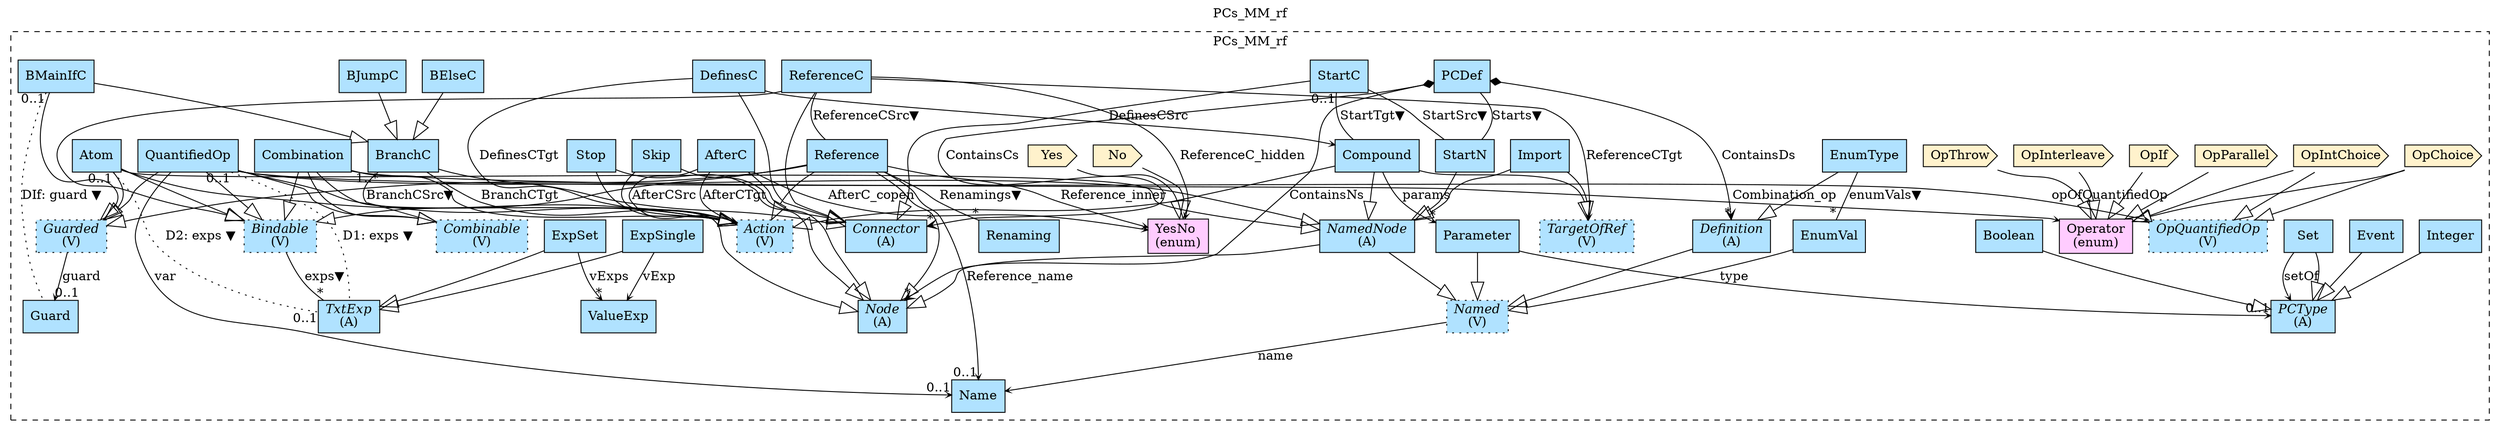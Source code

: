digraph {graph[label=PCs_MM_rf,labelloc=tl,labelfontsize=12];
subgraph cluster_PCs_MM_rf{style=dashed;label=PCs_MM_rf;
"EnumType"[shape=record,fillcolor=lightskyblue1,style = filled,label="EnumType"];
"EnumVal"[shape=record,fillcolor=lightskyblue1,style = filled,label="EnumVal"];
"PCType"[shape=record,fillcolor=lightskyblue1,style = filled,label=<{<I>PCType</I><br/>(A)}>];
"YesNo"[shape=record,fillcolor="#FFCCFF",style = filled,label="YesNo\l(enum)"];
"VYes"[shape=cds,fillcolor="#FFF2CC",style = filled,label="Yes"];
"VNo"[shape=cds,fillcolor="#FFF2CC",style = filled,label="No"];
"Boolean"[shape=record,fillcolor=lightskyblue1,style = filled,label="Boolean"];
"Integer"[shape=record,fillcolor=lightskyblue1,style = filled,label="Integer"];
"Event"[shape=record,fillcolor=lightskyblue1,style = filled,label="Event"];
"Set"[shape=record,fillcolor=lightskyblue1,style = filled,label="Set"];
"Operator"[shape=record,fillcolor="#FFCCFF",style = filled,label="Operator\l(enum)"];
"VOpChoice"[shape=cds,fillcolor="#FFF2CC",style = filled,label="OpChoice"];
"VOpIntChoice"[shape=cds,fillcolor="#FFF2CC",style = filled,label="OpIntChoice"];
"VOpParallel"[shape=cds,fillcolor="#FFF2CC",style = filled,label="OpParallel"];
"VOpIf"[shape=cds,fillcolor="#FFF2CC",style = filled,label="OpIf"];
"VOpInterleave"[shape=cds,fillcolor="#FFF2CC",style = filled,label="OpInterleave"];
"VOpThrow"[shape=cds,fillcolor="#FFF2CC",style = filled,label="OpThrow"];
"OpQuantifiedOp"[shape=record,fillcolor=lightskyblue1,style ="filled,dotted",label=<{<I>OpQuantifiedOp</I><br/>(V)}>];
"Reference"[shape=record,fillcolor=lightskyblue1,style = filled,label="Reference"];
"Renaming"[shape=record,fillcolor=lightskyblue1,style = filled,label="Renaming"];
"AfterC"[shape=record,fillcolor=lightskyblue1,style = filled,label="AfterC"];
"DefinesC"[shape=record,fillcolor=lightskyblue1,style = filled,label="DefinesC"];
"BMainIfC"[shape=record,fillcolor=lightskyblue1,style = filled,label="BMainIfC"];
"BElseC"[shape=record,fillcolor=lightskyblue1,style = filled,label="BElseC"];
"BJumpC"[shape=record,fillcolor=lightskyblue1,style = filled,label="BJumpC"];
"BranchC"[shape=record,fillcolor=lightskyblue1,style = filled,label="BranchC"];
"ReferenceC"[shape=record,fillcolor=lightskyblue1,style = filled,label="ReferenceC"];
"StartC"[shape=record,fillcolor=lightskyblue1,style = filled,label="StartC"];
"Combination"[shape=record,fillcolor=lightskyblue1,style = filled,label="Combination"];
"Skip"[shape=record,fillcolor=lightskyblue1,style = filled,label="Skip"];
"Stop"[shape=record,fillcolor=lightskyblue1,style = filled,label="Stop"];
"Combinable"[shape=record,fillcolor=lightskyblue1,style ="filled,dotted",label=<{<I>Combinable</I><br/>(V)}>];
"ValueExp"[shape=record,fillcolor=lightskyblue1,style = filled,label="ValueExp"];
"ExpSingle"[shape=record,fillcolor=lightskyblue1,style = filled,label="ExpSingle"];
"ExpSet"[shape=record,fillcolor=lightskyblue1,style = filled,label="ExpSet"];
"TxtExp"[shape=record,fillcolor=lightskyblue1,style = filled,label=<{<I>TxtExp</I><br/>(A)}>];
"QuantifiedOp"[shape=record,fillcolor=lightskyblue1,style = filled,label="QuantifiedOp"];
"Parameter"[shape=record,fillcolor=lightskyblue1,style = filled,label="Parameter"];
"Bindable"[shape=record,fillcolor=lightskyblue1,style ="filled,dotted",label=<{<I>Bindable</I><br/>(V)}>];
"Guarded"[shape=record,fillcolor=lightskyblue1,style ="filled,dotted",label=<{<I>Guarded</I><br/>(V)}>];
"TargetOfRef"[shape=record,fillcolor=lightskyblue1,style ="filled,dotted",label=<{<I>TargetOfRef</I><br/>(V)}>];
"Action"[shape=record,fillcolor=lightskyblue1,style ="filled,dotted",label=<{<I>Action</I><br/>(V)}>];
"Guard"[shape=record,fillcolor=lightskyblue1,style = filled,label="Guard"];
"Atom"[shape=record,fillcolor=lightskyblue1,style = filled,label="Atom"];
"Compound"[shape=record,fillcolor=lightskyblue1,style = filled,label="Compound"];
"Import"[shape=record,fillcolor=lightskyblue1,style = filled,label="Import"];
"Definition"[shape=record,fillcolor=lightskyblue1,style = filled,label=<{<I>Definition</I><br/>(A)}>];
"StartN"[shape=record,fillcolor=lightskyblue1,style = filled,label="StartN"];
"Name"[shape=record,fillcolor=lightskyblue1,style = filled,label="Name"];
"Connector"[shape=record,fillcolor=lightskyblue1,style = filled,label=<{<I>Connector</I><br/>(A)}>];
"Named"[shape=record,fillcolor=lightskyblue1,style ="filled,dotted",label=<{<I>Named</I><br/>(V)}>];
"PCDef"[shape=record,fillcolor=lightskyblue1,style = filled,label="PCDef"];
"NamedNode"[shape=record,fillcolor=lightskyblue1,style = filled,label=<{<I>NamedNode</I><br/>(A)}>];
"Node"[shape=record,fillcolor=lightskyblue1,style = filled,label=<{<I>Node</I><br/>(A)}>];

"StartN"->"NamedNode"[arrowhead=onormal,arrowsize=2.0];
"NamedNode"->"Node"[arrowhead=onormal,arrowsize=2.0];
"NamedNode"->"Named"[arrowhead=onormal,arrowsize=2.0];
"Definition"->"Named"[arrowhead=onormal,arrowsize=2.0];
"Named"->"Name"[label="name",arrowhead=vee,headlabel="",arrowsize=.5];
"PCDef"->"Node"[label="ContainsNs",arrowhead=vee,arrowtail=diamond,dir=both,headlabel="*"];
"PCDef"->"Connector"[label="ContainsCs",arrowhead=vee,arrowtail=diamond,dir=both,headlabel="*"];
"PCDef"->"Definition"[label="ContainsDs",arrowhead=vee,arrowtail=diamond,dir=both,headlabel="*"];
"PCDef"->"StartN"[label="Starts▼",dir=none,taillabel="",headlabel=""];
"Import"->"NamedNode"[arrowhead=onormal,arrowsize=2.0];
"Compound"->"NamedNode"[arrowhead=onormal,arrowsize=2.0];
"Atom"->"NamedNode"[arrowhead=onormal,arrowsize=2.0];
"Import"->"TargetOfRef"[arrowhead=onormal,arrowsize=2.0];
"Compound"->"TargetOfRef"[arrowhead=onormal,arrowsize=2.0];
"Atom"->"Action"[arrowhead=onormal,arrowsize=2.0];
"Atom"->"Guarded"[arrowhead=onormal,arrowsize=2.0];
"Compound"->"Action"[arrowhead=onormal,arrowsize=2.0];
"Atom"->"Bindable"[arrowhead=onormal,arrowsize=2.0];
"Compound"->"Parameter"[label="params",arrowhead=vee,headlabel="*",arrowsize=.5];
"Guarded"->"Guard"[label="guard",arrowhead=vee,headlabel="0..1",arrowsize=.5];
"Parameter"->"Named"[arrowhead=onormal,arrowsize=2.0];
"QuantifiedOp"->"NamedNode"[arrowhead=onormal,arrowsize=2.0];
"QuantifiedOp"->"Action"[arrowhead=onormal,arrowsize=2.0];
"ExpSet"->"TxtExp"[arrowhead=onormal,arrowsize=2.0];
"ExpSingle"->"TxtExp"[arrowhead=onormal,arrowsize=2.0];
"QuantifiedOp"->"Bindable"[arrowhead=onormal,arrowsize=2.0];
"QuantifiedOp"->"Guarded"[arrowhead=onormal,arrowsize=2.0];
"QuantifiedOp"->"Combinable"[arrowhead=onormal,arrowsize=2.0];
"QuantifiedOp"->"Name"[label="var",arrowhead=vee,headlabel="0..1",arrowsize=.5];
"ExpSet"->"ValueExp"[label="vExps",arrowhead=vee,headlabel="*",arrowsize=.5];
"ExpSingle"->"ValueExp"[label="vExp",arrowhead=vee,headlabel="",arrowsize=.5];
"QuantifiedOp"->"OpQuantifiedOp"[label="opOfQuantifiedOp",arrowhead=vee,headlabel="",arrowsize=.5];
"Bindable"->"TxtExp"[label="exps▼",dir=none,taillabel="",headlabel="*"];
"QuantifiedOp"->"TxtExp"[label="D1: exps ▼",dir=none,taillabel="0..1",headlabel="",style=dotted];
"Atom"->"TxtExp"[label="D2: exps ▼",dir=none,taillabel="0..1",headlabel="0..1",style=dotted];
"Stop"->"Node"[arrowhead=onormal,arrowsize=2.0];
"Skip"->"Node"[arrowhead=onormal,arrowsize=2.0];
"Combination"->"Node"[arrowhead=onormal,arrowsize=2.0];
"Combination"->"Bindable"[arrowhead=onormal,arrowsize=2.0];
"Stop"->"Action"[arrowhead=onormal,arrowsize=2.0];
"Skip"->"Action"[arrowhead=onormal,arrowsize=2.0];
"Combination"->"Combinable"[arrowhead=onormal,arrowsize=2.0];
"Combination"->"Action"[arrowhead=onormal,arrowsize=2.0];
"Combination"->"Operator"[label="Combination_op",arrowhead=vee,headlabel="",arrowsize=.5];
"StartC"->"Connector"[arrowhead=onormal,arrowsize=2.0];
"StartC"->"StartN"[label="StartSrc▼",dir=none,taillabel="",headlabel=""];
"StartC"->"Compound"[label="StartTgt▼",dir=none,taillabel="0..1",headlabel=""];
"ReferenceC"->"Connector"[arrowhead=onormal,arrowsize=2.0];
"ReferenceC"->"Bindable"[arrowhead=onormal,arrowsize=2.0];
"ReferenceC"->"Reference"[label="ReferenceCSrc▼",dir=none,taillabel="",headlabel=""];
"ReferenceC"->"TargetOfRef"[label="ReferenceCTgt",arrowhead=vee,headlabel="",arrowsize=.5];
"ReferenceC"->"YesNo"[label="ReferenceC_hidden",arrowhead=vee,headlabel="",arrowsize=.5];
"BMainIfC"->"Guard"[label="DIf: guard ▼",dir=none,taillabel="0..1",headlabel="",style=dotted];
"BranchC"->"Action"[label="BranchCTgt",arrowhead=vee,headlabel="",arrowsize=.5];
"BranchC"->"Combinable"[label="BranchCSrc▼",dir=none,taillabel="1..*",headlabel=""];
"BranchC"->"Connector"[arrowhead=onormal,arrowsize=2.0];
"BJumpC"->"BranchC"[arrowhead=onormal,arrowsize=2.0];
"BElseC"->"BranchC"[arrowhead=onormal,arrowsize=2.0];
"BMainIfC"->"Guarded"[arrowhead=onormal,arrowsize=2.0];
"BMainIfC"->"BranchC"[arrowhead=onormal,arrowsize=2.0];
"AfterC"->"YesNo"[label="AfterC_copen",arrowhead=vee,headlabel="",arrowsize=.5];
"DefinesC"->"Compound"[label="DefinesCSrc",arrowhead=vee,headlabel="",arrowsize=.5];
"DefinesC"->"Action"[label="DefinesCTgt",arrowhead=vee,headlabel="",arrowsize=.5];
"AfterC"->"Action"[label="AfterCTgt",arrowhead=vee,headlabel="",arrowsize=.5];
"AfterC"->"Action"[label="AfterCSrc",arrowhead=vee,headlabel="",arrowsize=.5];
"DefinesC"->"Connector"[arrowhead=onormal,arrowsize=2.0];
"AfterC"->"Connector"[arrowhead=onormal,arrowsize=2.0];
"Reference"->"Renaming"[label="Renamings▼",dir=none,taillabel="",headlabel="*"];
"Reference"->"YesNo"[label="Reference_inner",arrowhead=vee,headlabel="",arrowsize=.5];
"Reference"->"Name"[label="Reference_name",arrowhead=vee,headlabel="0..1",arrowsize=.5];
"Reference"->"Guarded"[arrowhead=onormal,arrowsize=2.0];
"Reference"->"Action"[arrowhead=onormal,arrowsize=2.0];
"Reference"->"Bindable"[arrowhead=onormal,arrowsize=2.0];
"Reference"->"Node"[arrowhead=onormal,arrowsize=2.0];
"VOpIntChoice"->"OpQuantifiedOp"[arrowhead=onormal,arrowsize=2.0];
"VOpChoice"->"OpQuantifiedOp"[arrowhead=onormal,arrowsize=2.0];
"VOpThrow"->"Operator"[arrowhead=onormal,arrowsize=2.0];
"VOpInterleave"->"Operator"[arrowhead=onormal,arrowsize=2.0];
"VOpIf"->"Operator"[arrowhead=onormal,arrowsize=2.0];
"VOpParallel"->"Operator"[arrowhead=onormal,arrowsize=2.0];
"VOpIntChoice"->"Operator"[arrowhead=onormal,arrowsize=2.0];
"VOpChoice"->"Operator"[arrowhead=onormal,arrowsize=2.0];
"Parameter"->"PCType"[label="type",arrowhead=vee,headlabel="0..1",arrowsize=.5];
"Set"->"PCType"[label="setOf",arrowhead=vee,headlabel="",arrowsize=.5];
"Set"->"PCType"[arrowhead=onormal,arrowsize=2.0];
"Event"->"PCType"[arrowhead=onormal,arrowsize=2.0];
"Integer"->"PCType"[arrowhead=onormal,arrowsize=2.0];
"Boolean"->"PCType"[arrowhead=onormal,arrowsize=2.0];
"VNo"->"YesNo"[arrowhead=onormal,arrowsize=2.0];
"VYes"->"YesNo"[arrowhead=onormal,arrowsize=2.0];
"EnumType"->"EnumVal"[label="enumVals▼",dir=none,taillabel="",headlabel="*"];
"EnumVal"->"Named"[arrowhead=onormal,arrowsize=2.0];
"EnumType"->"Definition"[arrowhead=onormal,arrowsize=2.0];

}
}